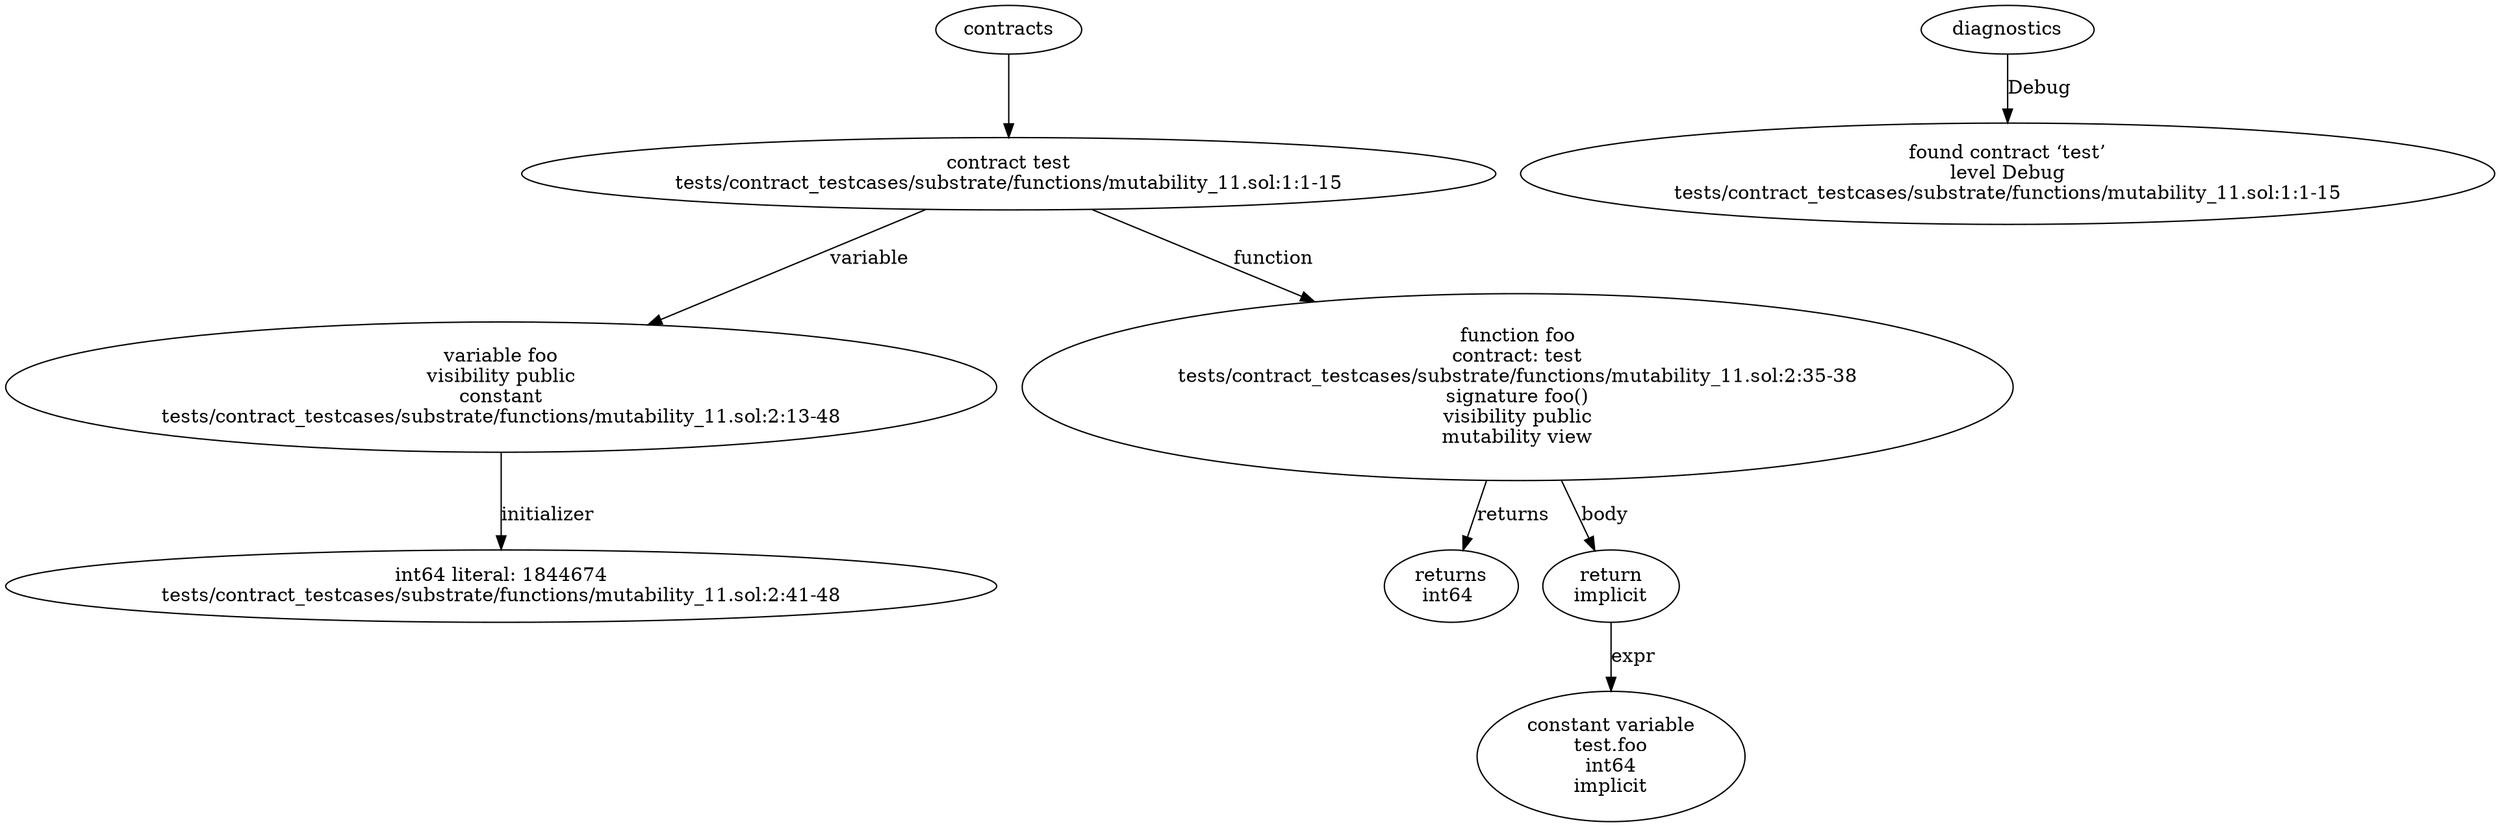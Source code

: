 strict digraph "tests/contract_testcases/substrate/functions/mutability_11.sol" {
	contract [label="contract test\ntests/contract_testcases/substrate/functions/mutability_11.sol:1:1-15"]
	var [label="variable foo\nvisibility public\nconstant\ntests/contract_testcases/substrate/functions/mutability_11.sol:2:13-48"]
	number_literal [label="int64 literal: 1844674\ntests/contract_testcases/substrate/functions/mutability_11.sol:2:41-48"]
	foo [label="function foo\ncontract: test\ntests/contract_testcases/substrate/functions/mutability_11.sol:2:35-38\nsignature foo()\nvisibility public\nmutability view"]
	returns [label="returns\nint64 "]
	return [label="return\nimplicit"]
	constant [label="constant variable\ntest.foo\nint64\nimplicit"]
	diagnostic [label="found contract ‘test’\nlevel Debug\ntests/contract_testcases/substrate/functions/mutability_11.sol:1:1-15"]
	contracts -> contract
	contract -> var [label="variable"]
	var -> number_literal [label="initializer"]
	contract -> foo [label="function"]
	foo -> returns [label="returns"]
	foo -> return [label="body"]
	return -> constant [label="expr"]
	diagnostics -> diagnostic [label="Debug"]
}
